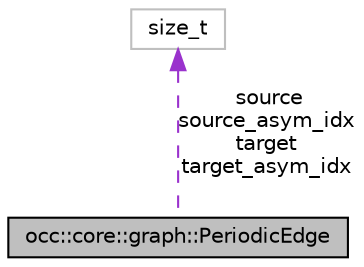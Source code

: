 digraph "occ::core::graph::PeriodicEdge"
{
 // LATEX_PDF_SIZE
  bgcolor="transparent";
  edge [fontname="Helvetica",fontsize="10",labelfontname="Helvetica",labelfontsize="10"];
  node [fontname="Helvetica",fontsize="10",shape=record];
  Node1 [label="occ::core::graph::PeriodicEdge",height=0.2,width=0.4,color="black", fillcolor="grey75", style="filled", fontcolor="black",tooltip="Class representing and holding data for a graph edge in 3D periodic boundary conditions."];
  Node2 -> Node1 [dir="back",color="darkorchid3",fontsize="10",style="dashed",label=" source\nsource_asym_idx\ntarget\ntarget_asym_idx" ,fontname="Helvetica"];
  Node2 [label="size_t",height=0.2,width=0.4,color="grey75",tooltip=" "];
}
